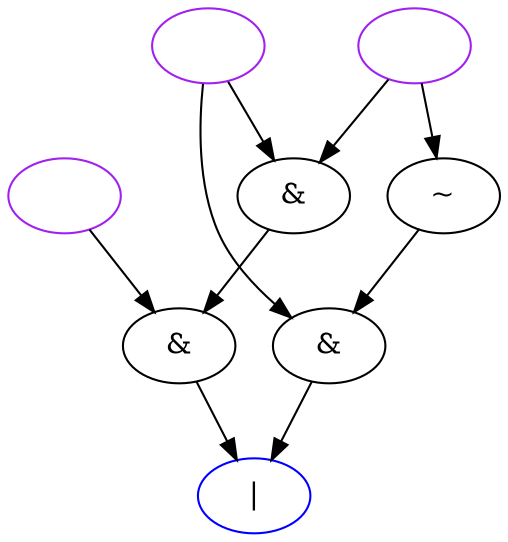 digraph G{
0 [label="|", color=blue];
1 [label="&", color=black];
2 [label="", color=purple];
3 [label="&", color=black];
4 [label=" ", color=purple];
5 [label=" ", color=purple];
6 [label="&", color=black];
8 [label="~", color=black];
1 -> 0;
2 -> 1;
3 -> 1;
4 -> 3;
4 -> 6;
5 -> 3;
5 -> 8;
6 -> 0;
8 -> 6;
}
